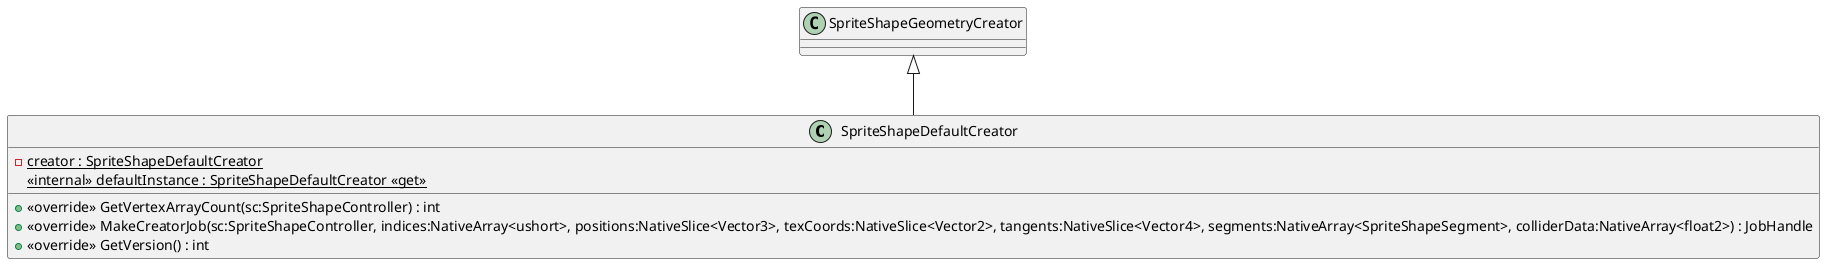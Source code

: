 @startuml
class SpriteShapeDefaultCreator {
    + <<override>> GetVertexArrayCount(sc:SpriteShapeController) : int
    + <<override>> MakeCreatorJob(sc:SpriteShapeController, indices:NativeArray<ushort>, positions:NativeSlice<Vector3>, texCoords:NativeSlice<Vector2>, tangents:NativeSlice<Vector4>, segments:NativeArray<SpriteShapeSegment>, colliderData:NativeArray<float2>) : JobHandle
    {static} - creator : SpriteShapeDefaultCreator
    <<internal>> {static} defaultInstance : SpriteShapeDefaultCreator <<get>>
    + <<override>> GetVersion() : int
}
SpriteShapeGeometryCreator <|-- SpriteShapeDefaultCreator
@enduml

